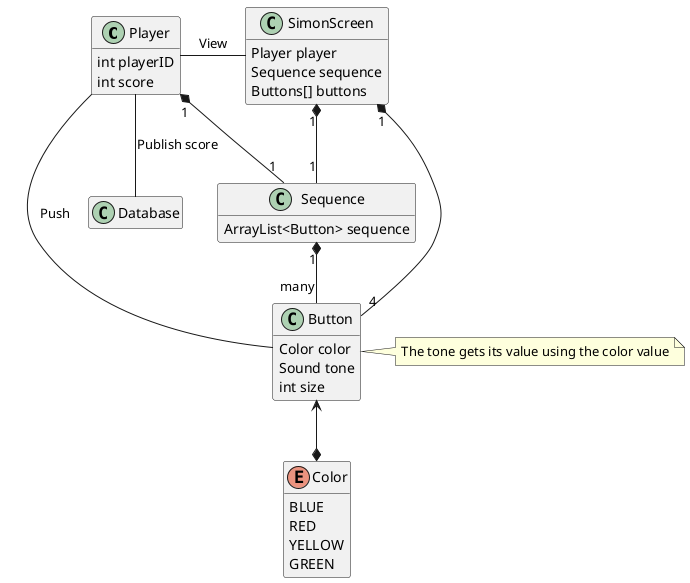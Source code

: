 @startuml

class Player {
    int playerID
    int score
}

class SimonScreen {
    Player player
    Sequence sequence
    Buttons[] buttons
}

class Database {
}

class Sequence {
    ArrayList<Button> sequence
}

class Button {
    Color color
    Sound tone
    int size
}
note right: The tone gets its value using the color value

enum Color {
     BLUE
     RED
     YELLOW
     GREEN
 }

Player - SimonScreen: View
Player - Button: Push

SimonScreen "1" *-- "4" Button
SimonScreen "1" *-- "1" Sequence

Player "1" *-- "1" Sequence
Player -- Database: Publish score

Button <--* Color

Sequence "1" *-- "many" Button

hide empty members
hide methods

@enduml